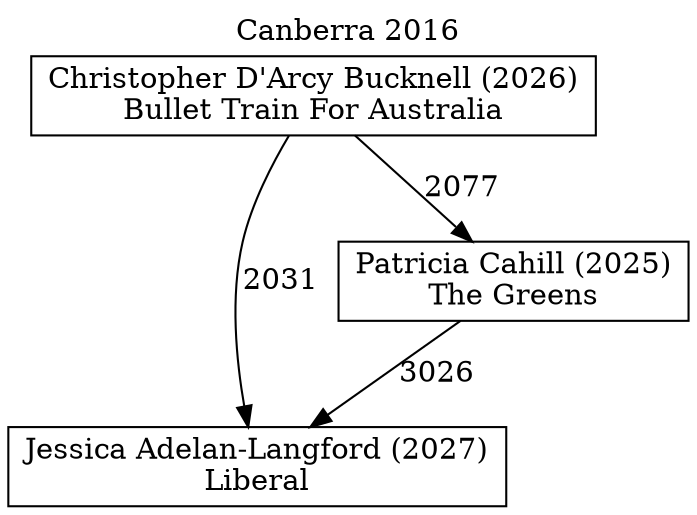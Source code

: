 // House preference flow
digraph "Jessica Adelan-Langford (2027)_Canberra_2016" {
	graph [label="Canberra 2016" labelloc=t mclimit=10]
	node [shape=box]
	"Christopher D'Arcy Bucknell (2026)" [label="Christopher D'Arcy Bucknell (2026)
Bullet Train For Australia"]
	"Jessica Adelan-Langford (2027)" [label="Jessica Adelan-Langford (2027)
Liberal"]
	"Patricia Cahill (2025)" [label="Patricia Cahill (2025)
The Greens"]
	"Christopher D'Arcy Bucknell (2026)" -> "Jessica Adelan-Langford (2027)" [label=2031]
	"Patricia Cahill (2025)" -> "Jessica Adelan-Langford (2027)" [label=3026]
	"Christopher D'Arcy Bucknell (2026)" -> "Patricia Cahill (2025)" [label=2077]
}
